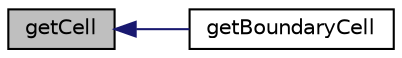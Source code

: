 digraph "getCell"
{
  bgcolor="transparent";
  edge [fontname="Helvetica",fontsize="10",labelfontname="Helvetica",labelfontsize="10"];
  node [fontname="Helvetica",fontsize="10",shape=record];
  rankdir="LR";
  Node1 [label="getCell",height=0.2,width=0.4,color="black", fillcolor="grey75", style="filled", fontcolor="black"];
  Node1 -> Node2 [dir="back",color="midnightblue",fontsize="10",style="solid",fontname="Helvetica"];
  Node2 [label="getBoundaryCell",height=0.2,width=0.4,color="black",URL="$a02230.html#ada51ad9ce734bf0c4b0c7024704e845a",tooltip="Returns cell next to boundary face. "];
}
